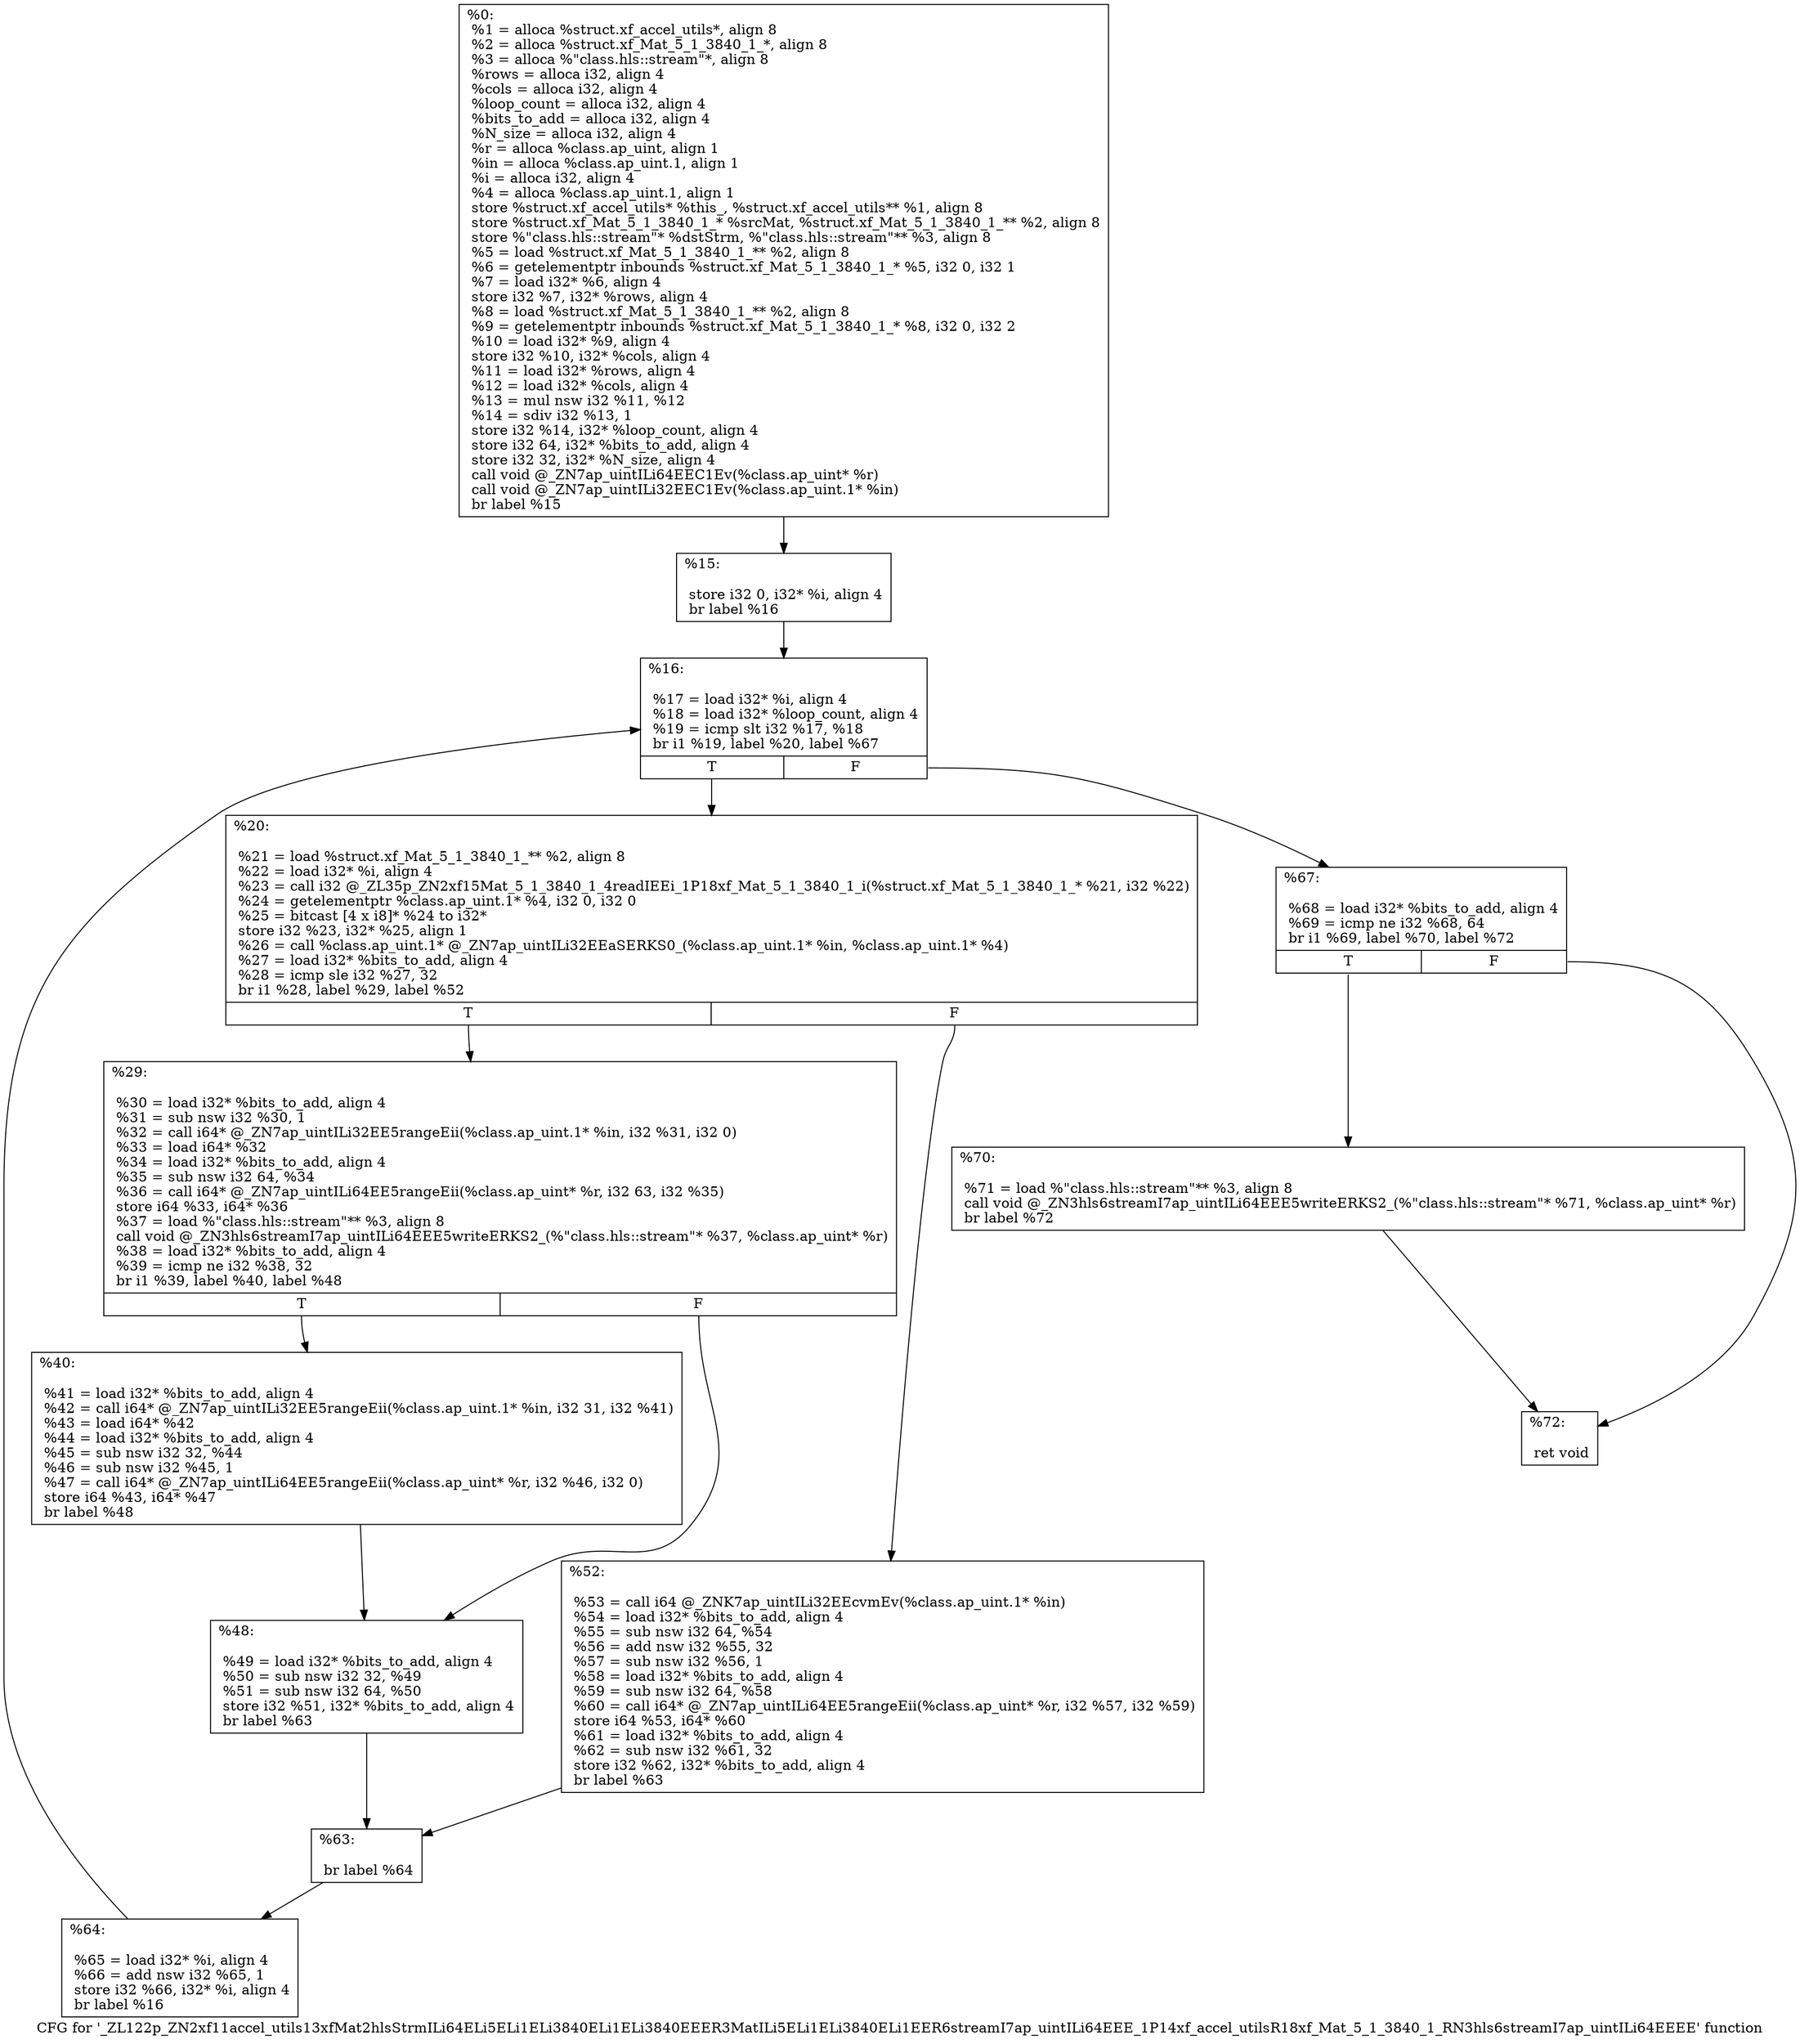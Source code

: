 digraph "CFG for '_ZL122p_ZN2xf11accel_utils13xfMat2hlsStrmILi64ELi5ELi1ELi3840ELi1ELi3840EEER3MatILi5ELi1ELi3840ELi1EER6streamI7ap_uintILi64EEE_1P14xf_accel_utilsR18xf_Mat_5_1_3840_1_RN3hls6streamI7ap_uintILi64EEEE' function" {
	label="CFG for '_ZL122p_ZN2xf11accel_utils13xfMat2hlsStrmILi64ELi5ELi1ELi3840ELi1ELi3840EEER3MatILi5ELi1ELi3840ELi1EER6streamI7ap_uintILi64EEE_1P14xf_accel_utilsR18xf_Mat_5_1_3840_1_RN3hls6streamI7ap_uintILi64EEEE' function";

	Node0x25b8840 [shape=record,label="{%0:\l  %1 = alloca %struct.xf_accel_utils*, align 8\l  %2 = alloca %struct.xf_Mat_5_1_3840_1_*, align 8\l  %3 = alloca %\"class.hls::stream\"*, align 8\l  %rows = alloca i32, align 4\l  %cols = alloca i32, align 4\l  %loop_count = alloca i32, align 4\l  %bits_to_add = alloca i32, align 4\l  %N_size = alloca i32, align 4\l  %r = alloca %class.ap_uint, align 1\l  %in = alloca %class.ap_uint.1, align 1\l  %i = alloca i32, align 4\l  %4 = alloca %class.ap_uint.1, align 1\l  store %struct.xf_accel_utils* %this_, %struct.xf_accel_utils** %1, align 8\l  store %struct.xf_Mat_5_1_3840_1_* %srcMat, %struct.xf_Mat_5_1_3840_1_** %2, align 8\l  store %\"class.hls::stream\"* %dstStrm, %\"class.hls::stream\"** %3, align 8\l  %5 = load %struct.xf_Mat_5_1_3840_1_** %2, align 8\l  %6 = getelementptr inbounds %struct.xf_Mat_5_1_3840_1_* %5, i32 0, i32 1\l  %7 = load i32* %6, align 4\l  store i32 %7, i32* %rows, align 4\l  %8 = load %struct.xf_Mat_5_1_3840_1_** %2, align 8\l  %9 = getelementptr inbounds %struct.xf_Mat_5_1_3840_1_* %8, i32 0, i32 2\l  %10 = load i32* %9, align 4\l  store i32 %10, i32* %cols, align 4\l  %11 = load i32* %rows, align 4\l  %12 = load i32* %cols, align 4\l  %13 = mul nsw i32 %11, %12\l  %14 = sdiv i32 %13, 1\l  store i32 %14, i32* %loop_count, align 4\l  store i32 64, i32* %bits_to_add, align 4\l  store i32 32, i32* %N_size, align 4\l  call void @_ZN7ap_uintILi64EEC1Ev(%class.ap_uint* %r)\l  call void @_ZN7ap_uintILi32EEC1Ev(%class.ap_uint.1* %in)\l  br label %15\l}"];
	Node0x25b8840 -> Node0x25b9d70;
	Node0x25b9d70 [shape=record,label="{%15:\l\l  store i32 0, i32* %i, align 4\l  br label %16\l}"];
	Node0x25b9d70 -> Node0x25b9f20;
	Node0x25b9f20 [shape=record,label="{%16:\l\l  %17 = load i32* %i, align 4\l  %18 = load i32* %loop_count, align 4\l  %19 = icmp slt i32 %17, %18\l  br i1 %19, label %20, label %67\l|{<s0>T|<s1>F}}"];
	Node0x25b9f20:s0 -> Node0x25ba100;
	Node0x25b9f20:s1 -> Node0x25ba160;
	Node0x25ba100 [shape=record,label="{%20:\l\l  %21 = load %struct.xf_Mat_5_1_3840_1_** %2, align 8\l  %22 = load i32* %i, align 4\l  %23 = call i32 @_ZL35p_ZN2xf15Mat_5_1_3840_1_4readIEEi_1P18xf_Mat_5_1_3840_1_i(%struct.xf_Mat_5_1_3840_1_* %21, i32 %22)\l  %24 = getelementptr %class.ap_uint.1* %4, i32 0, i32 0\l  %25 = bitcast [4 x i8]* %24 to i32*\l  store i32 %23, i32* %25, align 1\l  %26 = call %class.ap_uint.1* @_ZN7ap_uintILi32EEaSERKS0_(%class.ap_uint.1* %in, %class.ap_uint.1* %4)\l  %27 = load i32* %bits_to_add, align 4\l  %28 = icmp sle i32 %27, 32\l  br i1 %28, label %29, label %52\l|{<s0>T|<s1>F}}"];
	Node0x25ba100:s0 -> Node0x25baaf0;
	Node0x25ba100:s1 -> Node0x25bab90;
	Node0x25baaf0 [shape=record,label="{%29:\l\l  %30 = load i32* %bits_to_add, align 4\l  %31 = sub nsw i32 %30, 1\l  %32 = call i64* @_ZN7ap_uintILi32EE5rangeEii(%class.ap_uint.1* %in, i32 %31, i32 0)\l  %33 = load i64* %32\l  %34 = load i32* %bits_to_add, align 4\l  %35 = sub nsw i32 64, %34\l  %36 = call i64* @_ZN7ap_uintILi64EE5rangeEii(%class.ap_uint* %r, i32 63, i32 %35)\l  store i64 %33, i64* %36\l  %37 = load %\"class.hls::stream\"** %3, align 8\l  call void @_ZN3hls6streamI7ap_uintILi64EEE5writeERKS2_(%\"class.hls::stream\"* %37, %class.ap_uint* %r)\l  %38 = load i32* %bits_to_add, align 4\l  %39 = icmp ne i32 %38, 32\l  br i1 %39, label %40, label %48\l|{<s0>T|<s1>F}}"];
	Node0x25baaf0:s0 -> Node0x25bb8c0;
	Node0x25baaf0:s1 -> Node0x25bb960;
	Node0x25bb8c0 [shape=record,label="{%40:\l\l  %41 = load i32* %bits_to_add, align 4\l  %42 = call i64* @_ZN7ap_uintILi32EE5rangeEii(%class.ap_uint.1* %in, i32 31, i32 %41)\l  %43 = load i64* %42\l  %44 = load i32* %bits_to_add, align 4\l  %45 = sub nsw i32 32, %44\l  %46 = sub nsw i32 %45, 1\l  %47 = call i64* @_ZN7ap_uintILi64EE5rangeEii(%class.ap_uint* %r, i32 %46, i32 0)\l  store i64 %43, i64* %47\l  br label %48\l}"];
	Node0x25bb8c0 -> Node0x25bb960;
	Node0x25bb960 [shape=record,label="{%48:\l\l  %49 = load i32* %bits_to_add, align 4\l  %50 = sub nsw i32 32, %49\l  %51 = sub nsw i32 64, %50\l  store i32 %51, i32* %bits_to_add, align 4\l  br label %63\l}"];
	Node0x25bb960 -> Node0x25bc330;
	Node0x25bab90 [shape=record,label="{%52:\l\l  %53 = call i64 @_ZNK7ap_uintILi32EEcvmEv(%class.ap_uint.1* %in)\l  %54 = load i32* %bits_to_add, align 4\l  %55 = sub nsw i32 64, %54\l  %56 = add nsw i32 %55, 32\l  %57 = sub nsw i32 %56, 1\l  %58 = load i32* %bits_to_add, align 4\l  %59 = sub nsw i32 64, %58\l  %60 = call i64* @_ZN7ap_uintILi64EE5rangeEii(%class.ap_uint* %r, i32 %57, i32 %59)\l  store i64 %53, i64* %60\l  %61 = load i32* %bits_to_add, align 4\l  %62 = sub nsw i32 %61, 32\l  store i32 %62, i32* %bits_to_add, align 4\l  br label %63\l}"];
	Node0x25bab90 -> Node0x25bc330;
	Node0x25bc330 [shape=record,label="{%63:\l\l  br label %64\l}"];
	Node0x25bc330 -> Node0x25bcc70;
	Node0x25bcc70 [shape=record,label="{%64:\l\l  %65 = load i32* %i, align 4\l  %66 = add nsw i32 %65, 1\l  store i32 %66, i32* %i, align 4\l  br label %16\l}"];
	Node0x25bcc70 -> Node0x25b9f20;
	Node0x25ba160 [shape=record,label="{%67:\l\l  %68 = load i32* %bits_to_add, align 4\l  %69 = icmp ne i32 %68, 64\l  br i1 %69, label %70, label %72\l|{<s0>T|<s1>F}}"];
	Node0x25ba160:s0 -> Node0x25bd490;
	Node0x25ba160:s1 -> Node0x25bd4f0;
	Node0x25bd490 [shape=record,label="{%70:\l\l  %71 = load %\"class.hls::stream\"** %3, align 8\l  call void @_ZN3hls6streamI7ap_uintILi64EEE5writeERKS2_(%\"class.hls::stream\"* %71, %class.ap_uint* %r)\l  br label %72\l}"];
	Node0x25bd490 -> Node0x25bd4f0;
	Node0x25bd4f0 [shape=record,label="{%72:\l\l  ret void\l}"];
}
